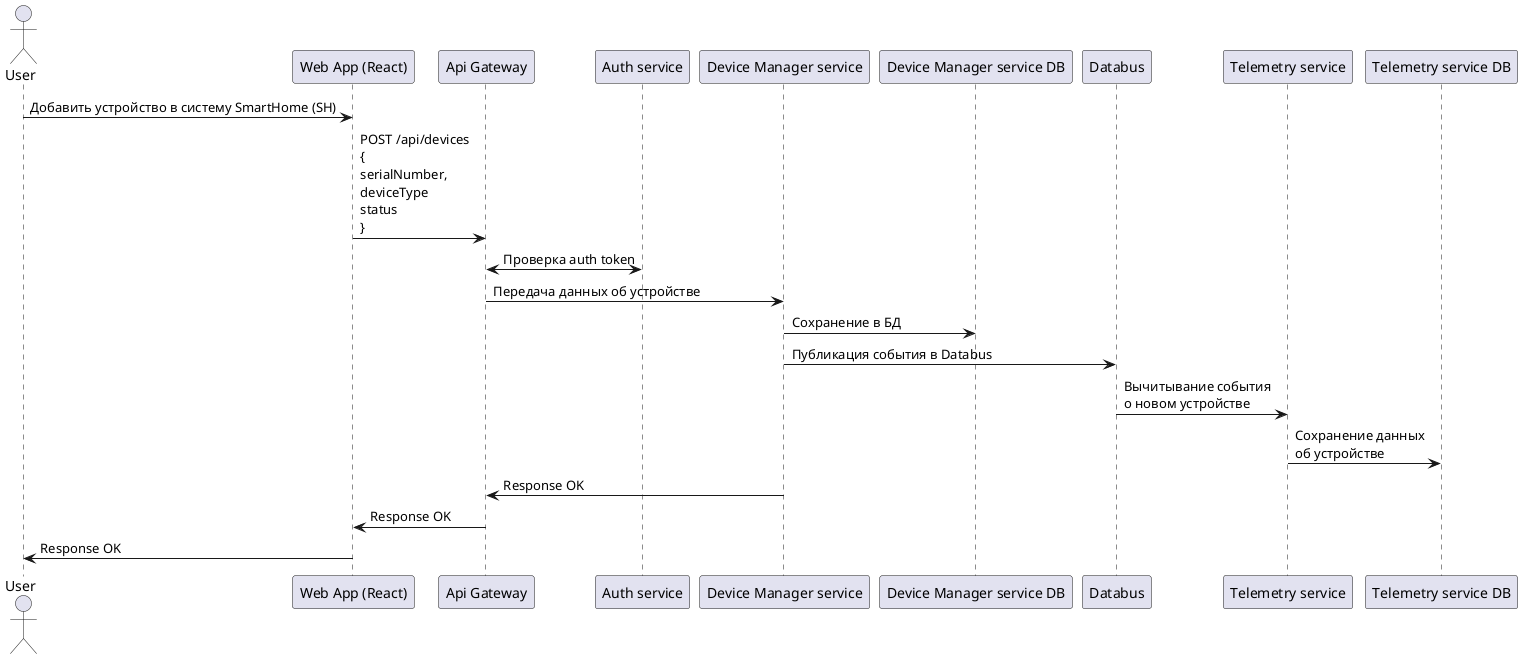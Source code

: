 ```plantuml
@startuml
actor User
participant "Web App (React)" as WebApp
participant "Api Gateway" as ApiGateway
participant "Auth service" as Auth
participant "Device Manager service" as DM
participant "Device Manager service DB" as DmDb
participant "Databus" as Databus
participant "Telemetry service" as Telemetry
participant "Telemetry service DB" as TelemetryDb

User -> WebApp: Добавить устройство в систему SmartHome (SH)
WebApp -> ApiGateway: POST /api/devices\n{\nserialNumber,\ndeviceType\nstatus\n}
ApiGateway <-> Auth: Проверка auth token
ApiGateway -> DM: Передача данных об устройстве
DM -> DmDb: Сохранение в БД
DM -> Databus: Публикация события в Databus
Databus -> Telemetry: Вычитывание события\nо новом устройстве
Telemetry -> TelemetryDb: Сохранение данных\nоб устройстве
DM -> ApiGateway: Response OK
ApiGateway -> WebApp: Response OK
WebApp -> User: Response OK

@enduml